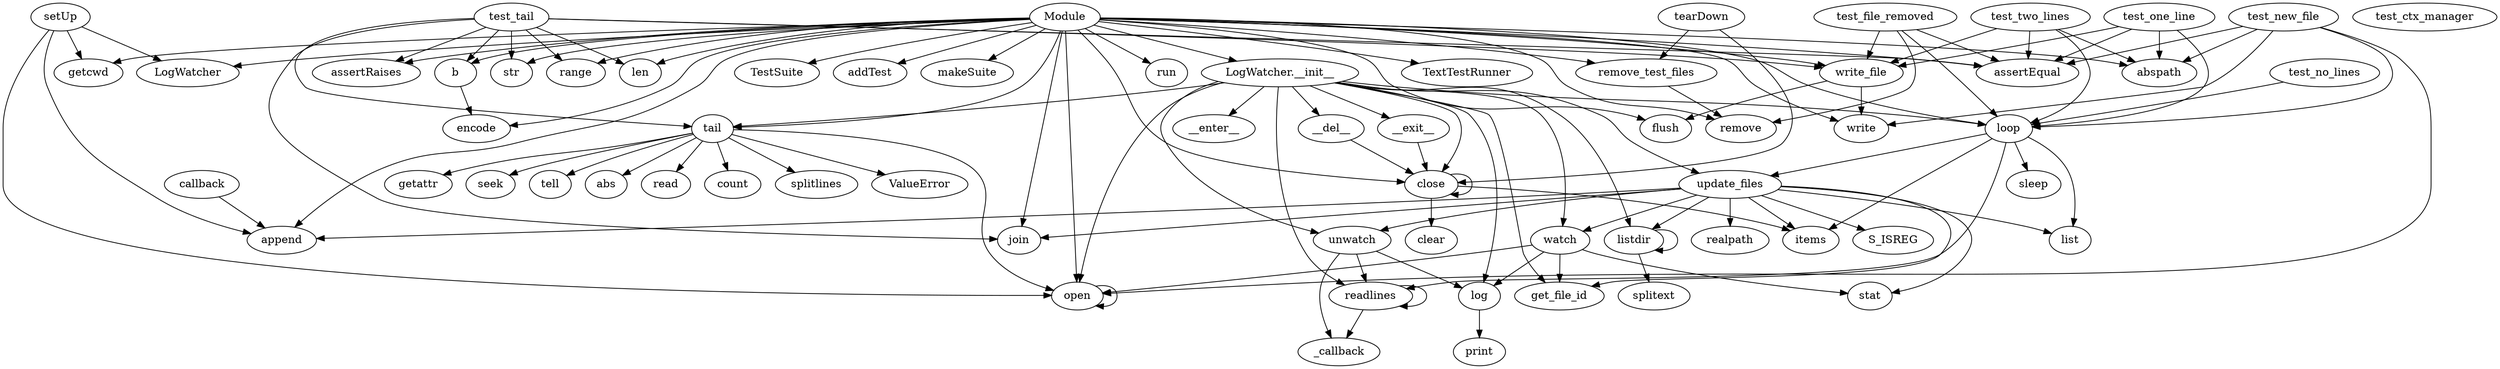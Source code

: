 digraph  {
__enter__;
__exit__;
close;
__del__;
loop;
update_files;
list;
items;
readlines;
sleep;
log;
print;
listdir;
splitext;
open;
tail;
ValueError;
getattr;
seek;
tell;
abs;
read;
count;
splitlines;
realpath;
join;
stat;
S_ISREG;
get_file_id;
append;
unwatch;
watch;
_callback;
clear;
b;
encode;
callback;
setUp;
LogWatcher;
getcwd;
tearDown;
remove_test_files;
write_file;
write;
flush;
remove;
test_no_lines;
test_one_line;
assertEqual;
abspath;
test_two_lines;
test_new_file;
test_file_removed;
test_tail;
str;
range;
len;
assertRaises;
test_ctx_manager;
Module;
"LogWatcher.__init__";
TestSuite;
addTest;
makeSuite;
run;
TextTestRunner;
__exit__ -> close;
close -> items;
close -> close;
close -> clear;
__del__ -> close;
loop -> update_files;
loop -> list;
loop -> items;
loop -> readlines;
loop -> sleep;
update_files -> listdir;
update_files -> realpath;
update_files -> join;
update_files -> stat;
update_files -> S_ISREG;
update_files -> get_file_id;
update_files -> append;
update_files -> list;
update_files -> items;
update_files -> unwatch;
update_files -> watch;
readlines -> readlines;
readlines -> _callback;
log -> print;
listdir -> listdir;
listdir -> splitext;
open -> open;
tail -> ValueError;
tail -> open;
tail -> getattr;
tail -> seek;
tail -> tell;
tail -> abs;
tail -> read;
tail -> count;
tail -> splitlines;
unwatch -> log;
unwatch -> readlines;
unwatch -> _callback;
watch -> open;
watch -> get_file_id;
watch -> stat;
watch -> log;
b -> encode;
callback -> append;
setUp -> append;
setUp -> open;
setUp -> LogWatcher;
setUp -> getcwd;
tearDown -> close;
tearDown -> remove_test_files;
remove_test_files -> remove;
write_file -> write;
write_file -> flush;
test_no_lines -> loop;
test_one_line -> write_file;
test_one_line -> loop;
test_one_line -> assertEqual;
test_one_line -> abspath;
test_two_lines -> write_file;
test_two_lines -> loop;
test_two_lines -> assertEqual;
test_two_lines -> abspath;
test_new_file -> open;
test_new_file -> write;
test_new_file -> loop;
test_new_file -> assertEqual;
test_new_file -> abspath;
test_file_removed -> write_file;
test_file_removed -> remove;
test_file_removed -> loop;
test_file_removed -> assertEqual;
test_tail -> join;
test_tail -> str;
test_tail -> range;
test_tail -> write_file;
test_tail -> tail;
test_tail -> assertEqual;
test_tail -> len;
test_tail -> b;
test_tail -> assertRaises;
Module -> "LogWatcher.__init__";
Module -> encode;
Module -> append;
Module -> open;
Module -> LogWatcher;
Module -> getcwd;
Module -> close;
Module -> remove_test_files;
Module -> write;
Module -> flush;
Module -> remove;
Module -> loop;
Module -> write_file;
Module -> assertEqual;
Module -> abspath;
Module -> join;
Module -> str;
Module -> range;
Module -> tail;
Module -> len;
Module -> b;
Module -> assertRaises;
Module -> TestSuite;
Module -> addTest;
Module -> makeSuite;
Module -> run;
Module -> TextTestRunner;
"LogWatcher.__init__" -> __enter__;
"LogWatcher.__init__" -> __exit__;
"LogWatcher.__init__" -> __del__;
"LogWatcher.__init__" -> loop;
"LogWatcher.__init__" -> log;
"LogWatcher.__init__" -> listdir;
"LogWatcher.__init__" -> open;
"LogWatcher.__init__" -> tail;
"LogWatcher.__init__" -> update_files;
"LogWatcher.__init__" -> readlines;
"LogWatcher.__init__" -> watch;
"LogWatcher.__init__" -> unwatch;
"LogWatcher.__init__" -> get_file_id;
"LogWatcher.__init__" -> close;
}
